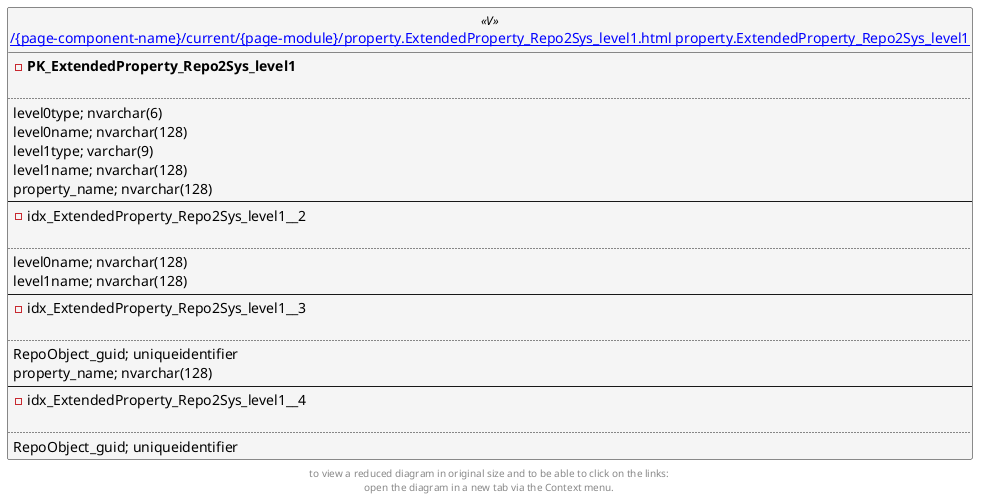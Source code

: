@startuml
left to right direction
'top to bottom direction
hide circle
'avoide "." issues:
set namespaceSeparator none


skinparam class {
  BackgroundColor White
  BackgroundColor<<FN>> Yellow
  BackgroundColor<<FS>> Yellow
  BackgroundColor<<FT>> LightGray
  BackgroundColor<<IF>> Yellow
  BackgroundColor<<IS>> Yellow
  BackgroundColor<<P>> Aqua
  BackgroundColor<<PC>> Aqua
  BackgroundColor<<SN>> Yellow
  BackgroundColor<<SO>> SlateBlue
  BackgroundColor<<TF>> LightGray
  BackgroundColor<<TR>> Tomato
  BackgroundColor<<U>> White
  BackgroundColor<<V>> WhiteSmoke
  BackgroundColor<<X>> Aqua
}


entity "[[{site-url}/{page-component-name}/current/{page-module}/property.ExtendedProperty_Repo2Sys_level1.html property.ExtendedProperty_Repo2Sys_level1]]" as property.ExtendedProperty_Repo2Sys_level1 << V >> {
- **PK_ExtendedProperty_Repo2Sys_level1**

..
level0type; nvarchar(6)
level0name; nvarchar(128)
level1type; varchar(9)
level1name; nvarchar(128)
property_name; nvarchar(128)
--
- idx_ExtendedProperty_Repo2Sys_level1__2

..
level0name; nvarchar(128)
level1name; nvarchar(128)
--
- idx_ExtendedProperty_Repo2Sys_level1__3

..
RepoObject_guid; uniqueidentifier
property_name; nvarchar(128)
--
- idx_ExtendedProperty_Repo2Sys_level1__4

..
RepoObject_guid; uniqueidentifier
}


footer
to view a reduced diagram in original size and to be able to click on the links:
open the diagram in a new tab via the Context menu.
end footer

@enduml

